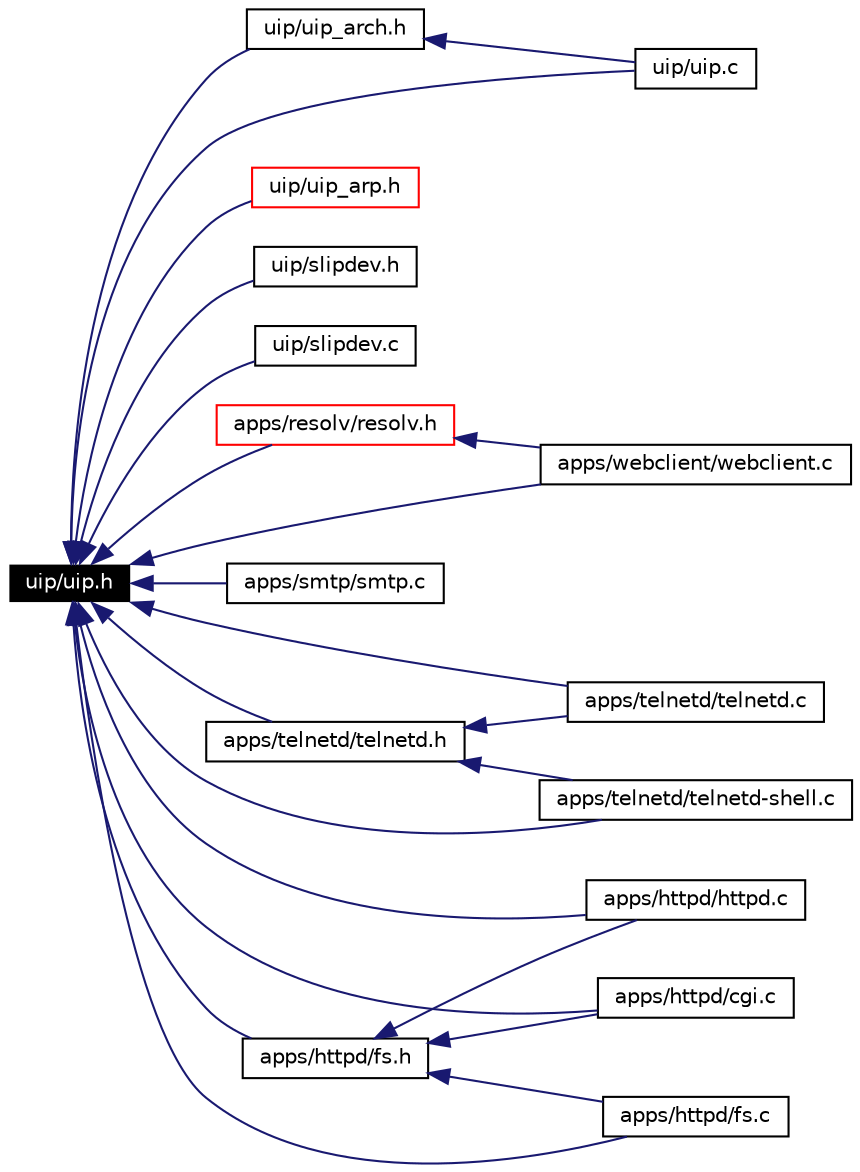 digraph G
{
  edge [fontname="Helvetica",fontsize=10,labelfontname="Helvetica",labelfontsize=10];
  node [fontname="Helvetica",fontsize=10,shape=record];
  rankdir=LR;
  Node1 [label="uip/uip.h",height=0.2,width=0.4,color="white", fillcolor="black", style="filled" fontcolor="white"];
  Node1 -> Node2 [dir=back,color="midnightblue",fontsize=10,style="solid",fontname="Helvetica"];
  Node2 [label="uip/uip.c",height=0.2,width=0.4,color="black", fillcolor="white", style="filled",URL="$a00053.html"];
  Node1 -> Node3 [dir=back,color="midnightblue",fontsize=10,style="solid",fontname="Helvetica"];
  Node3 [label="uip/uip_arch.h",height=0.2,width=0.4,color="black", fillcolor="white", style="filled",URL="$a00055.html"];
  Node3 -> Node2 [dir=back,color="midnightblue",fontsize=10,style="solid",fontname="Helvetica"];
  Node1 -> Node4 [dir=back,color="midnightblue",fontsize=10,style="solid",fontname="Helvetica"];
  Node4 [label="uip/uip_arp.h",height=0.2,width=0.4,color="red", fillcolor="white", style="filled",URL="$a00057.html"];
  Node1 -> Node5 [dir=back,color="midnightblue",fontsize=10,style="solid",fontname="Helvetica"];
  Node5 [label="uip/slipdev.h",height=0.2,width=0.4,color="black", fillcolor="white", style="filled",URL="$a00052.html"];
  Node1 -> Node6 [dir=back,color="midnightblue",fontsize=10,style="solid",fontname="Helvetica"];
  Node6 [label="uip/slipdev.c",height=0.2,width=0.4,color="black", fillcolor="white", style="filled",URL="$a00051.html"];
  Node1 -> Node7 [dir=back,color="midnightblue",fontsize=10,style="solid",fontname="Helvetica"];
  Node7 [label="apps/webclient/webclient.c",height=0.2,width=0.4,color="black", fillcolor="white", style="filled",URL="$a00048.html"];
  Node1 -> Node8 [dir=back,color="midnightblue",fontsize=10,style="solid",fontname="Helvetica"];
  Node8 [label="apps/smtp/smtp.c",height=0.2,width=0.4,color="black", fillcolor="white", style="filled",URL="$a00041.html"];
  Node1 -> Node9 [dir=back,color="midnightblue",fontsize=10,style="solid",fontname="Helvetica"];
  Node9 [label="apps/telnetd/telnetd.h",height=0.2,width=0.4,color="black", fillcolor="white", style="filled",URL="$a00047.html"];
  Node9 -> Node10 [dir=back,color="midnightblue",fontsize=10,style="solid",fontname="Helvetica"];
  Node10 [label="apps/telnetd/telnetd.c",height=0.2,width=0.4,color="black", fillcolor="white", style="filled",URL="$a00046.html"];
  Node9 -> Node11 [dir=back,color="midnightblue",fontsize=10,style="solid",fontname="Helvetica"];
  Node11 [label="apps/telnetd/telnetd-shell.c",height=0.2,width=0.4,color="black", fillcolor="white", style="filled",URL="$a00045.html"];
  Node1 -> Node10 [dir=back,color="midnightblue",fontsize=10,style="solid",fontname="Helvetica"];
  Node1 -> Node11 [dir=back,color="midnightblue",fontsize=10,style="solid",fontname="Helvetica"];
  Node1 -> Node12 [dir=back,color="midnightblue",fontsize=10,style="solid",fontname="Helvetica"];
  Node12 [label="apps/httpd/httpd.c",height=0.2,width=0.4,color="black", fillcolor="white", style="filled",URL="$a00037.html"];
  Node1 -> Node13 [dir=back,color="midnightblue",fontsize=10,style="solid",fontname="Helvetica"];
  Node13 [label="apps/httpd/fs.h",height=0.2,width=0.4,color="black", fillcolor="white", style="filled",URL="$a00036.html"];
  Node13 -> Node12 [dir=back,color="midnightblue",fontsize=10,style="solid",fontname="Helvetica"];
  Node13 -> Node14 [dir=back,color="midnightblue",fontsize=10,style="solid",fontname="Helvetica"];
  Node14 [label="apps/httpd/cgi.c",height=0.2,width=0.4,color="black", fillcolor="white", style="filled",URL="$a00033.html"];
  Node13 -> Node15 [dir=back,color="midnightblue",fontsize=10,style="solid",fontname="Helvetica"];
  Node15 [label="apps/httpd/fs.c",height=0.2,width=0.4,color="black", fillcolor="white", style="filled",URL="$a00035.html"];
  Node1 -> Node14 [dir=back,color="midnightblue",fontsize=10,style="solid",fontname="Helvetica"];
  Node1 -> Node15 [dir=back,color="midnightblue",fontsize=10,style="solid",fontname="Helvetica"];
  Node1 -> Node16 [dir=back,color="midnightblue",fontsize=10,style="solid",fontname="Helvetica"];
  Node16 [label="apps/resolv/resolv.h",height=0.2,width=0.4,color="red", fillcolor="white", style="filled",URL="$a00040.html"];
  Node16 -> Node7 [dir=back,color="midnightblue",fontsize=10,style="solid",fontname="Helvetica"];
}
